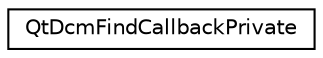 digraph "Graphical Class Hierarchy"
{
  edge [fontname="Helvetica",fontsize="10",labelfontname="Helvetica",labelfontsize="10"];
  node [fontname="Helvetica",fontsize="10",shape=record];
  rankdir="LR";
  Node1 [label="QtDcmFindCallbackPrivate",height=0.2,width=0.4,color="black", fillcolor="white", style="filled",URL="$classQtDcmFindCallbackPrivate.html"];
}
